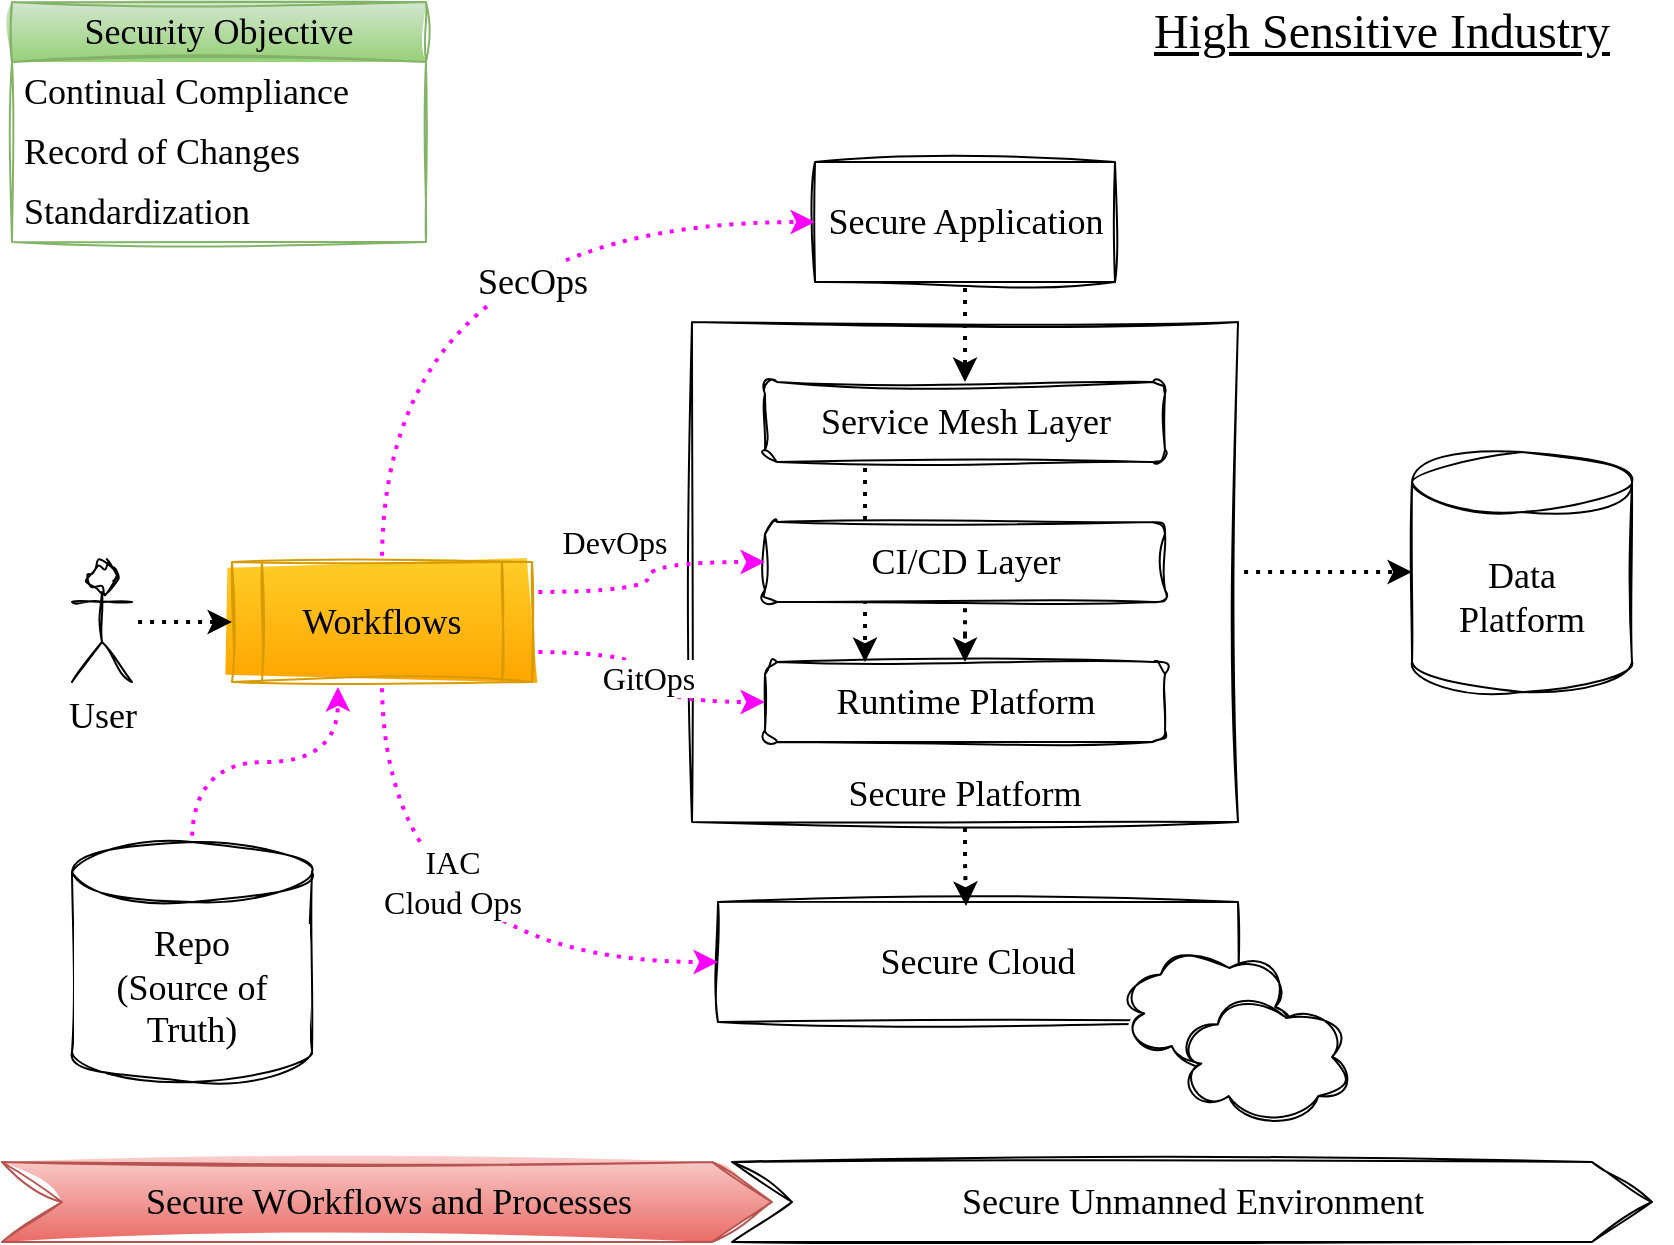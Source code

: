 <mxfile version="24.2.5" type="device" pages="3">
  <diagram name="High Sensitive Industry" id="vWneQUNSdAxKsKVKpqBD">
    <mxGraphModel dx="1420" dy="723" grid="0" gridSize="10" guides="1" tooltips="1" connect="1" arrows="1" fold="1" page="0" pageScale="1" pageWidth="827" pageHeight="1169" math="0" shadow="0">
      <root>
        <mxCell id="0" />
        <mxCell id="1" parent="0" />
        <mxCell id="HqhdT_Ph10t4sF1jdQmb-1" value="Secure Cloud" style="rounded=0;whiteSpace=wrap;html=1;sketch=1;curveFitting=1;jiggle=2;fontFamily=Gloria Hallelujah;fontSource=https%3A%2F%2Ffonts.googleapis.com%2Fcss%3Ffamily%3DGloria%2BHallelujah;fontSize=18;" parent="1" vertex="1">
          <mxGeometry x="283" y="540" width="260" height="60" as="geometry" />
        </mxCell>
        <mxCell id="HqhdT_Ph10t4sF1jdQmb-2" value="Secure Platform" style="rounded=0;whiteSpace=wrap;html=1;sketch=1;curveFitting=1;jiggle=2;fontFamily=Gloria Hallelujah;fontSource=https%3A%2F%2Ffonts.googleapis.com%2Fcss%3Ffamily%3DGloria%2BHallelujah;fontSize=18;verticalAlign=bottom;" parent="1" vertex="1">
          <mxGeometry x="270" y="250" width="273" height="250" as="geometry" />
        </mxCell>
        <mxCell id="HqhdT_Ph10t4sF1jdQmb-9" style="edgeStyle=orthogonalEdgeStyle;rounded=0;orthogonalLoop=1;jettySize=auto;html=1;exitX=0.5;exitY=1;exitDx=0;exitDy=0;fontFamily=Gloria Hallelujah;fontSource=https%3A%2F%2Ffonts.googleapis.com%2Fcss%3Ffamily%3DGloria%2BHallelujah;fontSize=18;fontColor=default;dashed=1;dashPattern=1 2;strokeWidth=2;flowAnimation=1;" parent="1" source="HqhdT_Ph10t4sF1jdQmb-3" target="HqhdT_Ph10t4sF1jdQmb-5" edge="1">
          <mxGeometry relative="1" as="geometry" />
        </mxCell>
        <mxCell id="HqhdT_Ph10t4sF1jdQmb-3" value="Secure Application" style="rounded=0;whiteSpace=wrap;html=1;sketch=1;curveFitting=1;jiggle=2;fontFamily=Gloria Hallelujah;fontSource=https%3A%2F%2Ffonts.googleapis.com%2Fcss%3Ffamily%3DGloria%2BHallelujah;fontSize=18;" parent="1" vertex="1">
          <mxGeometry x="331.5" y="170" width="150" height="60" as="geometry" />
        </mxCell>
        <mxCell id="HqhdT_Ph10t4sF1jdQmb-4" value="Runtime Platform" style="rounded=1;whiteSpace=wrap;html=1;sketch=1;jiggle=2;curveFitting=1;strokeColor=default;align=center;verticalAlign=middle;fontFamily=Gloria Hallelujah;fontSource=https%3A%2F%2Ffonts.googleapis.com%2Fcss%3Ffamily%3DGloria%2BHallelujah;fontSize=18;fontColor=default;fillColor=default;" parent="1" vertex="1">
          <mxGeometry x="306.5" y="420" width="200" height="40" as="geometry" />
        </mxCell>
        <mxCell id="HqhdT_Ph10t4sF1jdQmb-18" style="edgeStyle=orthogonalEdgeStyle;shape=connector;rounded=0;orthogonalLoop=1;jettySize=auto;html=1;exitX=0.25;exitY=1;exitDx=0;exitDy=0;entryX=0.25;entryY=0;entryDx=0;entryDy=0;dashed=1;dashPattern=1 2;strokeColor=default;strokeWidth=2;align=center;verticalAlign=middle;fontFamily=Gloria Hallelujah;fontSource=https%3A%2F%2Ffonts.googleapis.com%2Fcss%3Ffamily%3DGloria%2BHallelujah;fontSize=18;fontColor=default;labelBackgroundColor=default;endArrow=classic;flowAnimation=1;" parent="1" source="HqhdT_Ph10t4sF1jdQmb-5" target="HqhdT_Ph10t4sF1jdQmb-4" edge="1">
          <mxGeometry relative="1" as="geometry" />
        </mxCell>
        <mxCell id="HqhdT_Ph10t4sF1jdQmb-5" value="Service Mesh Layer" style="rounded=1;whiteSpace=wrap;html=1;sketch=1;jiggle=2;curveFitting=1;strokeColor=default;align=center;verticalAlign=middle;fontFamily=Gloria Hallelujah;fontSource=https%3A%2F%2Ffonts.googleapis.com%2Fcss%3Ffamily%3DGloria%2BHallelujah;fontSize=18;fontColor=default;fillColor=default;" parent="1" vertex="1">
          <mxGeometry x="306.5" y="280" width="200" height="40" as="geometry" />
        </mxCell>
        <mxCell id="HqhdT_Ph10t4sF1jdQmb-7" style="edgeStyle=orthogonalEdgeStyle;rounded=0;orthogonalLoop=1;jettySize=auto;html=1;exitX=0.5;exitY=1;exitDx=0;exitDy=0;fontFamily=Gloria Hallelujah;fontSource=https%3A%2F%2Ffonts.googleapis.com%2Fcss%3Ffamily%3DGloria%2BHallelujah;fontSize=18;fontColor=default;curved=1;flowAnimation=1;strokeWidth=2;dashed=1;dashPattern=1 2;" parent="1" source="HqhdT_Ph10t4sF1jdQmb-6" target="HqhdT_Ph10t4sF1jdQmb-4" edge="1">
          <mxGeometry relative="1" as="geometry" />
        </mxCell>
        <mxCell id="HqhdT_Ph10t4sF1jdQmb-6" value="CI/CD Layer" style="rounded=1;whiteSpace=wrap;html=1;sketch=1;jiggle=2;curveFitting=1;strokeColor=default;align=center;verticalAlign=middle;fontFamily=Gloria Hallelujah;fontSource=https%3A%2F%2Ffonts.googleapis.com%2Fcss%3Ffamily%3DGloria%2BHallelujah;fontSize=18;fontColor=default;fillColor=default;" parent="1" vertex="1">
          <mxGeometry x="306.5" y="350" width="200" height="40" as="geometry" />
        </mxCell>
        <mxCell id="HqhdT_Ph10t4sF1jdQmb-10" style="edgeStyle=orthogonalEdgeStyle;shape=connector;rounded=0;orthogonalLoop=1;jettySize=auto;html=1;exitX=0.5;exitY=1;exitDx=0;exitDy=0;entryX=0.477;entryY=0.033;entryDx=0;entryDy=0;entryPerimeter=0;dashed=1;dashPattern=1 2;strokeColor=default;strokeWidth=2;align=center;verticalAlign=middle;fontFamily=Gloria Hallelujah;fontSource=https%3A%2F%2Ffonts.googleapis.com%2Fcss%3Ffamily%3DGloria%2BHallelujah;fontSize=18;fontColor=default;labelBackgroundColor=default;endArrow=classic;flowAnimation=1;" parent="1" source="HqhdT_Ph10t4sF1jdQmb-2" target="HqhdT_Ph10t4sF1jdQmb-1" edge="1">
          <mxGeometry relative="1" as="geometry" />
        </mxCell>
        <mxCell id="HqhdT_Ph10t4sF1jdQmb-11" value="" style="ellipse;shape=cloud;whiteSpace=wrap;html=1;rounded=0;sketch=1;jiggle=2;curveFitting=1;strokeColor=default;align=center;verticalAlign=middle;fontFamily=Gloria Hallelujah;fontSource=https%3A%2F%2Ffonts.googleapis.com%2Fcss%3Ffamily%3DGloria%2BHallelujah;fontSize=18;fontColor=default;labelBackgroundColor=default;fillColor=default;" parent="1" vertex="1">
          <mxGeometry x="481.5" y="560" width="91.5" height="65" as="geometry" />
        </mxCell>
        <mxCell id="HqhdT_Ph10t4sF1jdQmb-12" value="Data&lt;div&gt;Platform&lt;/div&gt;" style="shape=cylinder3;whiteSpace=wrap;html=1;boundedLbl=1;backgroundOutline=1;size=15;rounded=0;sketch=1;jiggle=2;curveFitting=1;strokeColor=default;align=center;verticalAlign=middle;fontFamily=Gloria Hallelujah;fontSource=https%3A%2F%2Ffonts.googleapis.com%2Fcss%3Ffamily%3DGloria%2BHallelujah;fontSize=18;fontColor=default;labelBackgroundColor=default;fillColor=default;" parent="1" vertex="1">
          <mxGeometry x="630" y="315" width="110" height="120" as="geometry" />
        </mxCell>
        <mxCell id="HqhdT_Ph10t4sF1jdQmb-13" style="edgeStyle=orthogonalEdgeStyle;shape=connector;rounded=0;orthogonalLoop=1;jettySize=auto;html=1;entryX=0;entryY=0.5;entryDx=0;entryDy=0;entryPerimeter=0;dashed=1;dashPattern=1 2;strokeColor=default;strokeWidth=2;align=center;verticalAlign=middle;fontFamily=Gloria Hallelujah;fontSource=https%3A%2F%2Ffonts.googleapis.com%2Fcss%3Ffamily%3DGloria%2BHallelujah;fontSize=18;fontColor=default;labelBackgroundColor=default;endArrow=classic;flowAnimation=1;" parent="1" source="HqhdT_Ph10t4sF1jdQmb-2" target="HqhdT_Ph10t4sF1jdQmb-12" edge="1">
          <mxGeometry relative="1" as="geometry" />
        </mxCell>
        <mxCell id="HqhdT_Ph10t4sF1jdQmb-17" style="edgeStyle=orthogonalEdgeStyle;shape=connector;rounded=0;orthogonalLoop=1;jettySize=auto;html=1;entryX=0;entryY=0.5;entryDx=0;entryDy=0;dashed=1;dashPattern=1 2;strokeColor=#FF00FF;strokeWidth=2;align=center;verticalAlign=middle;fontFamily=Gloria Hallelujah;fontSource=https%3A%2F%2Ffonts.googleapis.com%2Fcss%3Ffamily%3DGloria%2BHallelujah;fontSize=18;fontColor=default;labelBackgroundColor=default;endArrow=classic;flowAnimation=1;curved=1;exitX=1;exitY=0.25;exitDx=0;exitDy=0;" parent="1" source="HqhdT_Ph10t4sF1jdQmb-14" target="HqhdT_Ph10t4sF1jdQmb-6" edge="1">
          <mxGeometry relative="1" as="geometry">
            <mxPoint x="200" y="390" as="sourcePoint" />
          </mxGeometry>
        </mxCell>
        <mxCell id="HqhdT_Ph10t4sF1jdQmb-22" value="DevOps" style="edgeLabel;html=1;align=center;verticalAlign=middle;resizable=0;points=[];rounded=0;sketch=1;jiggle=2;curveFitting=1;strokeColor=default;fontFamily=Gloria Hallelujah;fontSource=https%3A%2F%2Ffonts.googleapis.com%2Fcss%3Ffamily%3DGloria%2BHallelujah;fontSize=16;fontColor=default;labelBackgroundColor=default;fillColor=default;" parent="HqhdT_Ph10t4sF1jdQmb-17" vertex="1" connectable="0">
          <mxGeometry x="0.008" y="4" relative="1" as="geometry">
            <mxPoint x="-14" y="-17" as="offset" />
          </mxGeometry>
        </mxCell>
        <mxCell id="HqhdT_Ph10t4sF1jdQmb-20" value="GitOps" style="edgeStyle=orthogonalEdgeStyle;shape=connector;curved=1;rounded=0;orthogonalLoop=1;jettySize=auto;html=1;exitX=1;exitY=0.75;exitDx=0;exitDy=0;entryX=0;entryY=0.5;entryDx=0;entryDy=0;dashed=1;dashPattern=1 2;strokeColor=#FF00FF;strokeWidth=2;align=center;verticalAlign=middle;fontFamily=Gloria Hallelujah;fontSource=https%3A%2F%2Ffonts.googleapis.com%2Fcss%3Ffamily%3DGloria%2BHallelujah;fontSize=16;fontColor=default;labelBackgroundColor=default;endArrow=classic;flowAnimation=1;" parent="1" source="HqhdT_Ph10t4sF1jdQmb-14" target="HqhdT_Ph10t4sF1jdQmb-4" edge="1">
          <mxGeometry relative="1" as="geometry" />
        </mxCell>
        <mxCell id="HqhdT_Ph10t4sF1jdQmb-21" value="IAC&lt;div&gt;Cloud Ops&lt;/div&gt;" style="edgeStyle=orthogonalEdgeStyle;shape=connector;curved=1;rounded=0;orthogonalLoop=1;jettySize=auto;html=1;exitX=0.5;exitY=1;exitDx=0;exitDy=0;entryX=0;entryY=0.5;entryDx=0;entryDy=0;dashed=1;dashPattern=1 2;strokeColor=#FF00FF;strokeWidth=2;align=center;verticalAlign=middle;fontFamily=Gloria Hallelujah;fontSource=https%3A%2F%2Ffonts.googleapis.com%2Fcss%3Ffamily%3DGloria%2BHallelujah;fontSize=16;fontColor=default;labelBackgroundColor=default;endArrow=classic;flowAnimation=1;" parent="1" source="HqhdT_Ph10t4sF1jdQmb-14" target="HqhdT_Ph10t4sF1jdQmb-1" edge="1">
          <mxGeometry x="-0.351" y="35" relative="1" as="geometry">
            <mxPoint as="offset" />
          </mxGeometry>
        </mxCell>
        <mxCell id="HqhdT_Ph10t4sF1jdQmb-23" value="SecOps" style="edgeStyle=orthogonalEdgeStyle;shape=connector;curved=1;rounded=0;orthogonalLoop=1;jettySize=auto;html=1;exitX=0.5;exitY=0;exitDx=0;exitDy=0;entryX=0;entryY=0.5;entryDx=0;entryDy=0;dashed=1;dashPattern=1 2;strokeColor=#FF00FF;strokeWidth=2;align=center;verticalAlign=middle;fontFamily=Gloria Hallelujah;fontSource=https%3A%2F%2Ffonts.googleapis.com%2Fcss%3Ffamily%3DGloria%2BHallelujah;fontSize=18;fontColor=default;labelBackgroundColor=default;endArrow=classic;flowAnimation=1;" parent="1" source="HqhdT_Ph10t4sF1jdQmb-14" target="HqhdT_Ph10t4sF1jdQmb-3" edge="1">
          <mxGeometry x="0.268" y="-30" relative="1" as="geometry">
            <mxPoint as="offset" />
          </mxGeometry>
        </mxCell>
        <mxCell id="HqhdT_Ph10t4sF1jdQmb-14" value="Workflows" style="shape=process;whiteSpace=wrap;html=1;backgroundOutline=1;rounded=0;sketch=1;jiggle=2;curveFitting=1;strokeColor=#d79b00;align=center;verticalAlign=middle;fontFamily=Gloria Hallelujah;fontSource=https%3A%2F%2Ffonts.googleapis.com%2Fcss%3Ffamily%3DGloria%2BHallelujah;fontSize=18;labelBackgroundColor=none;fillColor=#ffcd28;gradientColor=#ffa500;fontColor=#000000;" parent="1" vertex="1">
          <mxGeometry x="40" y="370" width="150" height="60" as="geometry" />
        </mxCell>
        <mxCell id="HqhdT_Ph10t4sF1jdQmb-16" style="edgeStyle=orthogonalEdgeStyle;shape=connector;rounded=0;orthogonalLoop=1;jettySize=auto;html=1;entryX=0;entryY=0.5;entryDx=0;entryDy=0;dashed=1;dashPattern=1 2;strokeColor=default;strokeWidth=2;align=center;verticalAlign=middle;fontFamily=Gloria Hallelujah;fontSource=https%3A%2F%2Ffonts.googleapis.com%2Fcss%3Ffamily%3DGloria%2BHallelujah;fontSize=18;fontColor=default;labelBackgroundColor=default;endArrow=classic;flowAnimation=1;" parent="1" source="HqhdT_Ph10t4sF1jdQmb-15" target="HqhdT_Ph10t4sF1jdQmb-14" edge="1">
          <mxGeometry relative="1" as="geometry" />
        </mxCell>
        <mxCell id="HqhdT_Ph10t4sF1jdQmb-15" value="User" style="shape=umlActor;verticalLabelPosition=bottom;verticalAlign=top;html=1;outlineConnect=0;rounded=0;sketch=1;jiggle=2;curveFitting=1;strokeColor=default;align=center;fontFamily=Gloria Hallelujah;fontSource=https%3A%2F%2Ffonts.googleapis.com%2Fcss%3Ffamily%3DGloria%2BHallelujah;fontSize=18;fontColor=default;labelBackgroundColor=default;fillColor=default;" parent="1" vertex="1">
          <mxGeometry x="-40" y="370" width="30" height="60" as="geometry" />
        </mxCell>
        <mxCell id="HqhdT_Ph10t4sF1jdQmb-26" value="Secure WOrkflows and Processes" style="html=1;shadow=0;dashed=0;align=center;verticalAlign=middle;shape=mxgraph.arrows2.arrow;dy=0;dx=30;notch=30;rounded=0;sketch=1;jiggle=2;curveFitting=1;strokeColor=#b85450;fontFamily=Gloria Hallelujah;fontSource=https%3A%2F%2Ffonts.googleapis.com%2Fcss%3Ffamily%3DGloria%2BHallelujah;fontSize=18;labelBackgroundColor=none;fillColor=#f8cecc;gradientColor=#ea6b66;fontColor=#000000;" parent="1" vertex="1">
          <mxGeometry x="-75" y="670" width="385" height="40" as="geometry" />
        </mxCell>
        <mxCell id="HqhdT_Ph10t4sF1jdQmb-27" value="Secure Unmanned Environment" style="html=1;shadow=0;dashed=0;align=center;verticalAlign=middle;shape=mxgraph.arrows2.arrow;dy=0;dx=30;notch=30;rounded=0;sketch=1;jiggle=2;curveFitting=1;strokeColor=default;fontFamily=Gloria Hallelujah;fontSource=https%3A%2F%2Ffonts.googleapis.com%2Fcss%3Ffamily%3DGloria%2BHallelujah;fontSize=18;fontColor=default;labelBackgroundColor=default;fillColor=default;" parent="1" vertex="1">
          <mxGeometry x="290" y="670" width="460" height="40" as="geometry" />
        </mxCell>
        <mxCell id="HqhdT_Ph10t4sF1jdQmb-28" value="Repo&lt;div&gt;(Source of Truth)&lt;/div&gt;" style="shape=cylinder3;whiteSpace=wrap;html=1;boundedLbl=1;backgroundOutline=1;size=15;rounded=0;sketch=1;jiggle=2;curveFitting=1;strokeColor=default;align=center;verticalAlign=middle;fontFamily=Gloria Hallelujah;fontSource=https%3A%2F%2Ffonts.googleapis.com%2Fcss%3Ffamily%3DGloria%2BHallelujah;fontSize=18;fontColor=default;labelBackgroundColor=default;fillColor=default;" parent="1" vertex="1">
          <mxGeometry x="-40" y="510" width="120" height="120" as="geometry" />
        </mxCell>
        <mxCell id="HqhdT_Ph10t4sF1jdQmb-30" style="edgeStyle=orthogonalEdgeStyle;shape=connector;curved=1;rounded=0;orthogonalLoop=1;jettySize=auto;html=1;exitX=0.5;exitY=0;exitDx=0;exitDy=0;exitPerimeter=0;entryX=0.353;entryY=1.042;entryDx=0;entryDy=0;entryPerimeter=0;dashed=1;dashPattern=1 2;strokeColor=#FF00FF;strokeWidth=2;align=center;verticalAlign=middle;fontFamily=Gloria Hallelujah;fontSource=https%3A%2F%2Ffonts.googleapis.com%2Fcss%3Ffamily%3DGloria%2BHallelujah;fontSize=18;fontColor=default;labelBackgroundColor=default;endArrow=classic;flowAnimation=1;" parent="1" source="HqhdT_Ph10t4sF1jdQmb-28" target="HqhdT_Ph10t4sF1jdQmb-14" edge="1">
          <mxGeometry relative="1" as="geometry" />
        </mxCell>
        <mxCell id="HqhdT_Ph10t4sF1jdQmb-31" value="" style="ellipse;shape=cloud;whiteSpace=wrap;html=1;rounded=0;sketch=1;jiggle=2;curveFitting=1;strokeColor=default;align=center;verticalAlign=middle;fontFamily=Gloria Hallelujah;fontSource=https%3A%2F%2Ffonts.googleapis.com%2Fcss%3Ffamily%3DGloria%2BHallelujah;fontSize=18;fontColor=default;labelBackgroundColor=default;fillColor=default;" parent="1" vertex="1">
          <mxGeometry x="510" y="585" width="91.5" height="65" as="geometry" />
        </mxCell>
        <mxCell id="HqhdT_Ph10t4sF1jdQmb-33" value="Security Objective" style="swimlane;fontStyle=0;childLayout=stackLayout;horizontal=1;startSize=30;horizontalStack=0;resizeParent=1;resizeParentMax=0;resizeLast=0;collapsible=1;marginBottom=0;whiteSpace=wrap;html=1;rounded=0;sketch=1;jiggle=2;curveFitting=1;strokeColor=#82b366;align=center;verticalAlign=middle;fontFamily=Gloria Hallelujah;fontSource=https%3A%2F%2Ffonts.googleapis.com%2Fcss%3Ffamily%3DGloria%2BHallelujah;fontSize=18;labelBackgroundColor=none;fillColor=#d5e8d4;gradientColor=#97d077;fontColor=#000000;" parent="1" vertex="1">
          <mxGeometry x="-70" y="90" width="207" height="120" as="geometry" />
        </mxCell>
        <mxCell id="HqhdT_Ph10t4sF1jdQmb-34" value="Continual Compliance" style="text;strokeColor=none;fillColor=none;align=left;verticalAlign=middle;spacingLeft=4;spacingRight=4;overflow=hidden;points=[[0,0.5],[1,0.5]];portConstraint=eastwest;rotatable=0;whiteSpace=wrap;html=1;fontFamily=Gloria Hallelujah;fontSource=https%3A%2F%2Ffonts.googleapis.com%2Fcss%3Ffamily%3DGloria%2BHallelujah;fontSize=18;fontColor=default;labelBackgroundColor=default;" parent="HqhdT_Ph10t4sF1jdQmb-33" vertex="1">
          <mxGeometry y="30" width="207" height="30" as="geometry" />
        </mxCell>
        <mxCell id="HqhdT_Ph10t4sF1jdQmb-35" value="Record of Changes" style="text;strokeColor=none;fillColor=none;align=left;verticalAlign=middle;spacingLeft=4;spacingRight=4;overflow=hidden;points=[[0,0.5],[1,0.5]];portConstraint=eastwest;rotatable=0;whiteSpace=wrap;html=1;fontFamily=Gloria Hallelujah;fontSource=https%3A%2F%2Ffonts.googleapis.com%2Fcss%3Ffamily%3DGloria%2BHallelujah;fontSize=18;fontColor=default;labelBackgroundColor=default;" parent="HqhdT_Ph10t4sF1jdQmb-33" vertex="1">
          <mxGeometry y="60" width="207" height="30" as="geometry" />
        </mxCell>
        <mxCell id="HqhdT_Ph10t4sF1jdQmb-36" value="Standardization" style="text;strokeColor=none;fillColor=none;align=left;verticalAlign=middle;spacingLeft=4;spacingRight=4;overflow=hidden;points=[[0,0.5],[1,0.5]];portConstraint=eastwest;rotatable=0;whiteSpace=wrap;html=1;fontFamily=Gloria Hallelujah;fontSource=https%3A%2F%2Ffonts.googleapis.com%2Fcss%3Ffamily%3DGloria%2BHallelujah;fontSize=18;fontColor=default;labelBackgroundColor=default;" parent="HqhdT_Ph10t4sF1jdQmb-33" vertex="1">
          <mxGeometry y="90" width="207" height="30" as="geometry" />
        </mxCell>
        <mxCell id="HqhdT_Ph10t4sF1jdQmb-37" value="High Sensitive Industry" style="text;html=1;align=center;verticalAlign=middle;whiteSpace=wrap;rounded=0;fontFamily=Gloria Hallelujah;fontSource=https%3A%2F%2Ffonts.googleapis.com%2Fcss%3Ffamily%3DGloria%2BHallelujah;fontSize=24;fontColor=default;labelBackgroundColor=default;fontStyle=4" parent="1" vertex="1">
          <mxGeometry x="470" y="90" width="290" height="30" as="geometry" />
        </mxCell>
      </root>
    </mxGraphModel>
  </diagram>
  <diagram id="_yZkah5SZ4bjFzvf0gId" name="Medical Industry">
    <mxGraphModel dx="1420" dy="723" grid="0" gridSize="10" guides="1" tooltips="1" connect="1" arrows="1" fold="1" page="0" pageScale="1" pageWidth="827" pageHeight="1169" math="0" shadow="0">
      <root>
        <mxCell id="0" />
        <mxCell id="1" parent="0" />
        <mxCell id="XfBySd7-BcFW3AgYjsJW-1" value="Cloud" style="rounded=0;whiteSpace=wrap;html=1;sketch=1;curveFitting=1;jiggle=2;fontFamily=Gloria Hallelujah;fontSource=https%3A%2F%2Ffonts.googleapis.com%2Fcss%3Ffamily%3DGloria%2BHallelujah;fontSize=18;verticalAlign=bottom;align=left;" parent="1" vertex="1">
          <mxGeometry x="270" y="260" width="430" height="340" as="geometry" />
        </mxCell>
        <mxCell id="XfBySd7-BcFW3AgYjsJW-4" value="External&lt;div&gt;Facing App&lt;/div&gt;" style="rounded=0;whiteSpace=wrap;html=1;sketch=1;curveFitting=1;jiggle=2;fontFamily=Gloria Hallelujah;fontSource=https%3A%2F%2Ffonts.googleapis.com%2Fcss%3Ffamily%3DGloria%2BHallelujah;fontSize=18;" parent="1" vertex="1">
          <mxGeometry x="300" y="300" width="130" height="60" as="geometry" />
        </mxCell>
        <mxCell id="XfBySd7-BcFW3AgYjsJW-11" value="" style="ellipse;shape=cloud;whiteSpace=wrap;html=1;rounded=0;sketch=1;jiggle=2;curveFitting=1;strokeColor=default;align=center;verticalAlign=middle;fontFamily=Gloria Hallelujah;fontSource=https%3A%2F%2Ffonts.googleapis.com%2Fcss%3Ffamily%3DGloria%2BHallelujah;fontSize=18;fontColor=default;labelBackgroundColor=default;fillColor=default;" parent="1" vertex="1">
          <mxGeometry x="640" y="570" width="91.5" height="65" as="geometry" />
        </mxCell>
        <mxCell id="oRj5xpOKNBN3B6bq_G1b-19" value="FIHR" style="edgeStyle=orthogonalEdgeStyle;shape=connector;curved=1;rounded=0;orthogonalLoop=1;jettySize=auto;html=1;exitX=0.5;exitY=0.5;exitDx=0;exitDy=0;exitPerimeter=0;entryX=0;entryY=0.5;entryDx=0;entryDy=0;dashed=1;dashPattern=1 2;strokeColor=default;strokeWidth=2;align=center;verticalAlign=middle;fontFamily=Gloria Hallelujah;fontSource=https%3A%2F%2Ffonts.googleapis.com%2Fcss%3Ffamily%3DGloria%2BHallelujah;fontSize=18;fontColor=default;labelBackgroundColor=default;endArrow=classic;flowAnimation=1;" parent="1" source="XfBySd7-BcFW3AgYjsJW-21" target="XfBySd7-BcFW3AgYjsJW-4" edge="1">
          <mxGeometry relative="1" as="geometry" />
        </mxCell>
        <mxCell id="XfBySd7-BcFW3AgYjsJW-21" value="User" style="shape=umlActor;verticalLabelPosition=bottom;verticalAlign=top;html=1;outlineConnect=0;rounded=0;sketch=1;jiggle=2;curveFitting=1;strokeColor=default;align=center;fontFamily=Gloria Hallelujah;fontSource=https%3A%2F%2Ffonts.googleapis.com%2Fcss%3Ffamily%3DGloria%2BHallelujah;fontSize=18;fontColor=default;labelBackgroundColor=default;fillColor=default;" parent="1" vertex="1">
          <mxGeometry x="50" y="300" width="30" height="60" as="geometry" />
        </mxCell>
        <mxCell id="XfBySd7-BcFW3AgYjsJW-22" value="Sensitive Data Access" style="html=1;shadow=0;dashed=0;align=center;verticalAlign=middle;shape=mxgraph.arrows2.arrow;dy=0;dx=30;notch=30;rounded=0;sketch=1;jiggle=2;curveFitting=1;strokeColor=default;fontFamily=Gloria Hallelujah;fontSource=https%3A%2F%2Ffonts.googleapis.com%2Fcss%3Ffamily%3DGloria%2BHallelujah;fontSize=18;fontColor=default;labelBackgroundColor=default;fillColor=default;" parent="1" vertex="1">
          <mxGeometry x="-75" y="670" width="385" height="40" as="geometry" />
        </mxCell>
        <mxCell id="XfBySd7-BcFW3AgYjsJW-23" value="Compute" style="html=1;shadow=0;dashed=0;align=center;verticalAlign=middle;shape=mxgraph.arrows2.arrow;dy=0;dx=30;notch=30;rounded=0;sketch=1;jiggle=2;curveFitting=1;strokeColor=default;fontFamily=Gloria Hallelujah;fontSource=https%3A%2F%2Ffonts.googleapis.com%2Fcss%3Ffamily%3DGloria%2BHallelujah;fontSize=18;fontColor=default;labelBackgroundColor=default;fillColor=default;" parent="1" vertex="1">
          <mxGeometry x="290" y="670" width="160" height="40" as="geometry" />
        </mxCell>
        <mxCell id="XfBySd7-BcFW3AgYjsJW-26" value="" style="ellipse;shape=cloud;whiteSpace=wrap;html=1;rounded=0;sketch=1;jiggle=2;curveFitting=1;strokeColor=default;align=center;verticalAlign=middle;fontFamily=Gloria Hallelujah;fontSource=https%3A%2F%2Ffonts.googleapis.com%2Fcss%3Ffamily%3DGloria%2BHallelujah;fontSize=18;fontColor=default;labelBackgroundColor=default;fillColor=default;" parent="1" vertex="1">
          <mxGeometry x="668.5" y="595" width="91.5" height="65" as="geometry" />
        </mxCell>
        <mxCell id="XfBySd7-BcFW3AgYjsJW-27" value="Security Objective" style="swimlane;fontStyle=0;childLayout=stackLayout;horizontal=1;startSize=30;horizontalStack=0;resizeParent=1;resizeParentMax=0;resizeLast=0;collapsible=1;marginBottom=0;whiteSpace=wrap;html=1;rounded=0;sketch=1;jiggle=2;curveFitting=1;strokeColor=#82b366;align=center;verticalAlign=middle;fontFamily=Gloria Hallelujah;fontSource=https%3A%2F%2Ffonts.googleapis.com%2Fcss%3Ffamily%3DGloria%2BHallelujah;fontSize=18;labelBackgroundColor=none;fillColor=#d5e8d4;gradientColor=#97d077;fontColor=#000000;" parent="1" vertex="1">
          <mxGeometry x="-70" y="150" width="207" height="120" as="geometry" />
        </mxCell>
        <mxCell id="XfBySd7-BcFW3AgYjsJW-28" value="Data Protection" style="text;strokeColor=none;fillColor=none;align=left;verticalAlign=middle;spacingLeft=4;spacingRight=4;overflow=hidden;points=[[0,0.5],[1,0.5]];portConstraint=eastwest;rotatable=0;whiteSpace=wrap;html=1;fontFamily=Gloria Hallelujah;fontSource=https%3A%2F%2Ffonts.googleapis.com%2Fcss%3Ffamily%3DGloria%2BHallelujah;fontSize=18;fontColor=default;labelBackgroundColor=default;" parent="XfBySd7-BcFW3AgYjsJW-27" vertex="1">
          <mxGeometry y="30" width="207" height="30" as="geometry" />
        </mxCell>
        <mxCell id="XfBySd7-BcFW3AgYjsJW-29" value="Cloud Access Control" style="text;strokeColor=none;fillColor=none;align=left;verticalAlign=middle;spacingLeft=4;spacingRight=4;overflow=hidden;points=[[0,0.5],[1,0.5]];portConstraint=eastwest;rotatable=0;whiteSpace=wrap;html=1;fontFamily=Gloria Hallelujah;fontSource=https%3A%2F%2Ffonts.googleapis.com%2Fcss%3Ffamily%3DGloria%2BHallelujah;fontSize=18;fontColor=default;labelBackgroundColor=default;" parent="XfBySd7-BcFW3AgYjsJW-27" vertex="1">
          <mxGeometry y="60" width="207" height="30" as="geometry" />
        </mxCell>
        <mxCell id="XfBySd7-BcFW3AgYjsJW-30" value="Compliance e.g. HIPAA" style="text;strokeColor=none;fillColor=none;align=left;verticalAlign=middle;spacingLeft=4;spacingRight=4;overflow=hidden;points=[[0,0.5],[1,0.5]];portConstraint=eastwest;rotatable=0;whiteSpace=wrap;html=1;fontFamily=Gloria Hallelujah;fontSource=https%3A%2F%2Ffonts.googleapis.com%2Fcss%3Ffamily%3DGloria%2BHallelujah;fontSize=18;fontColor=default;labelBackgroundColor=default;" parent="XfBySd7-BcFW3AgYjsJW-27" vertex="1">
          <mxGeometry y="90" width="207" height="30" as="geometry" />
        </mxCell>
        <mxCell id="XfBySd7-BcFW3AgYjsJW-31" value="Medical Industry" style="text;html=1;align=center;verticalAlign=middle;whiteSpace=wrap;rounded=0;fontFamily=Gloria Hallelujah;fontSource=https%3A%2F%2Ffonts.googleapis.com%2Fcss%3Ffamily%3DGloria%2BHallelujah;fontSize=24;fontColor=default;labelBackgroundColor=default;fontStyle=4" parent="1" vertex="1">
          <mxGeometry x="470" y="150" width="290" height="30" as="geometry" />
        </mxCell>
        <mxCell id="oRj5xpOKNBN3B6bq_G1b-1" value="Internal App" style="rounded=0;whiteSpace=wrap;html=1;sketch=1;curveFitting=1;jiggle=2;fontFamily=Gloria Hallelujah;fontSource=https%3A%2F%2Ffonts.googleapis.com%2Fcss%3Ffamily%3DGloria%2BHallelujah;fontSize=18;" parent="1" vertex="1">
          <mxGeometry x="300" y="380" width="130" height="60" as="geometry" />
        </mxCell>
        <mxCell id="oRj5xpOKNBN3B6bq_G1b-3" value="Database" style="shape=cylinder3;whiteSpace=wrap;html=1;boundedLbl=1;backgroundOutline=1;size=15;rounded=0;sketch=1;jiggle=2;curveFitting=1;strokeColor=#d79b00;align=center;verticalAlign=middle;fontFamily=Gloria Hallelujah;fontSource=https%3A%2F%2Ffonts.googleapis.com%2Fcss%3Ffamily%3DGloria%2BHallelujah;fontSize=18;labelBackgroundColor=none;fillColor=#ffcd28;gradientColor=#ffa500;fontColor=#000000;" parent="1" vertex="1">
          <mxGeometry x="460" y="450" width="100" height="130" as="geometry" />
        </mxCell>
        <mxCell id="XfBySd7-BcFW3AgYjsJW-12" value="Database" style="shape=cylinder3;whiteSpace=wrap;html=1;boundedLbl=1;backgroundOutline=1;size=15;rounded=0;sketch=1;jiggle=2;curveFitting=1;strokeColor=#d79b00;align=center;verticalAlign=middle;fontFamily=Gloria Hallelujah;fontSource=https%3A%2F%2Ffonts.googleapis.com%2Fcss%3Ffamily%3DGloria%2BHallelujah;fontSize=18;labelBackgroundColor=none;fillColor=#ffcd28;gradientColor=#ffa500;fontColor=#000000;" parent="1" vertex="1">
          <mxGeometry x="460" y="370" width="100" height="90" as="geometry" />
        </mxCell>
        <mxCell id="oRj5xpOKNBN3B6bq_G1b-4" value="Cloud&lt;div&gt;Storage&lt;/div&gt;" style="shape=cylinder3;whiteSpace=wrap;html=1;boundedLbl=1;backgroundOutline=1;size=15;rounded=0;sketch=1;jiggle=2;curveFitting=1;strokeColor=#d79b00;align=center;verticalAlign=middle;fontFamily=Gloria Hallelujah;fontSource=https%3A%2F%2Ffonts.googleapis.com%2Fcss%3Ffamily%3DGloria%2BHallelujah;fontSize=18;labelBackgroundColor=none;fillColor=#ffcd28;gradientColor=#ffa500;fontColor=#000000;" parent="1" vertex="1">
          <mxGeometry x="460" y="290" width="100" height="90" as="geometry" />
        </mxCell>
        <mxCell id="oRj5xpOKNBN3B6bq_G1b-5" value="Sensitive Data" style="html=1;shadow=0;dashed=0;align=center;verticalAlign=middle;shape=mxgraph.arrows2.arrow;dy=0;dx=30;notch=30;rounded=0;sketch=1;jiggle=2;curveFitting=1;strokeColor=#b85450;fontFamily=Gloria Hallelujah;fontSource=https%3A%2F%2Ffonts.googleapis.com%2Fcss%3Ffamily%3DGloria%2BHallelujah;fontSize=18;labelBackgroundColor=none;fillColor=#f8cecc;gradientColor=#ea6b66;fontColor=#000000;" parent="1" vertex="1">
          <mxGeometry x="430" y="670" width="320" height="40" as="geometry" />
        </mxCell>
        <mxCell id="oRj5xpOKNBN3B6bq_G1b-6" value="Database" style="shape=cylinder3;whiteSpace=wrap;html=1;boundedLbl=1;backgroundOutline=1;size=15;rounded=0;sketch=1;jiggle=2;curveFitting=1;strokeColor=#d79b00;align=center;verticalAlign=middle;fontFamily=Gloria Hallelujah;fontSource=https%3A%2F%2Ffonts.googleapis.com%2Fcss%3Ffamily%3DGloria%2BHallelujah;fontSize=18;labelBackgroundColor=none;fillColor=#ffcd28;gradientColor=#ffa500;fontColor=#000000;" parent="1" vertex="1">
          <mxGeometry x="580" y="500" width="100" height="80" as="geometry" />
        </mxCell>
        <mxCell id="oRj5xpOKNBN3B6bq_G1b-7" value="Database" style="shape=cylinder3;whiteSpace=wrap;html=1;boundedLbl=1;backgroundOutline=1;size=15;rounded=0;sketch=1;jiggle=2;curveFitting=1;strokeColor=#d79b00;align=center;verticalAlign=middle;fontFamily=Gloria Hallelujah;fontSource=https%3A%2F%2Ffonts.googleapis.com%2Fcss%3Ffamily%3DGloria%2BHallelujah;fontSize=18;labelBackgroundColor=none;fillColor=#ffcd28;gradientColor=#ffa500;fontColor=#000000;" parent="1" vertex="1">
          <mxGeometry x="580" y="460" width="100" height="60" as="geometry" />
        </mxCell>
        <mxCell id="oRj5xpOKNBN3B6bq_G1b-8" value="Cloud&lt;div&gt;Storage&lt;/div&gt;" style="shape=cylinder3;whiteSpace=wrap;html=1;boundedLbl=1;backgroundOutline=1;size=15;rounded=0;sketch=1;jiggle=2;curveFitting=1;strokeColor=#d79b00;align=center;verticalAlign=middle;fontFamily=Gloria Hallelujah;fontSource=https%3A%2F%2Ffonts.googleapis.com%2Fcss%3Ffamily%3DGloria%2BHallelujah;fontSize=18;labelBackgroundColor=none;fillColor=#ffcd28;gradientColor=#ffa500;fontColor=#000000;" parent="1" vertex="1">
          <mxGeometry x="580" y="390" width="100" height="80" as="geometry" />
        </mxCell>
        <mxCell id="oRj5xpOKNBN3B6bq_G1b-9" value="Cloud&lt;div&gt;Storage&lt;/div&gt;" style="shape=cylinder3;whiteSpace=wrap;html=1;boundedLbl=1;backgroundOutline=1;size=15;rounded=0;sketch=1;jiggle=2;curveFitting=1;strokeColor=#d79b00;align=center;verticalAlign=middle;fontFamily=Gloria Hallelujah;fontSource=https%3A%2F%2Ffonts.googleapis.com%2Fcss%3Ffamily%3DGloria%2BHallelujah;fontSize=18;labelBackgroundColor=none;fillColor=#ffcd28;gradientColor=#ffa500;fontColor=#000000;" parent="1" vertex="1">
          <mxGeometry x="580" y="290" width="100" height="110" as="geometry" />
        </mxCell>
        <mxCell id="oRj5xpOKNBN3B6bq_G1b-15" value="VPN" style="edgeStyle=orthogonalEdgeStyle;shape=connector;curved=1;rounded=0;orthogonalLoop=1;jettySize=auto;html=1;entryX=0;entryY=0.5;entryDx=0;entryDy=0;dashed=1;dashPattern=1 2;strokeColor=default;strokeWidth=2;align=center;verticalAlign=middle;fontFamily=Gloria Hallelujah;fontSource=https%3A%2F%2Ffonts.googleapis.com%2Fcss%3Ffamily%3DGloria%2BHallelujah;fontSize=18;fontColor=default;labelBackgroundColor=default;endArrow=classic;flowAnimation=1;" parent="1" source="oRj5xpOKNBN3B6bq_G1b-10" target="oRj5xpOKNBN3B6bq_G1b-1" edge="1">
          <mxGeometry relative="1" as="geometry" />
        </mxCell>
        <mxCell id="oRj5xpOKNBN3B6bq_G1b-10" value="Edge (Clinic)" style="rounded=0;whiteSpace=wrap;html=1;sketch=1;curveFitting=1;jiggle=2;fontFamily=Gloria Hallelujah;fontSource=https%3A%2F%2Ffonts.googleapis.com%2Fcss%3Ffamily%3DGloria%2BHallelujah;fontSize=18;verticalAlign=bottom;align=left;" parent="1" vertex="1">
          <mxGeometry x="10" y="420" width="110" height="92.5" as="geometry" />
        </mxCell>
        <mxCell id="oRj5xpOKNBN3B6bq_G1b-14" value="Direct&lt;div&gt;Connection&lt;/div&gt;" style="edgeStyle=orthogonalEdgeStyle;shape=connector;curved=1;rounded=0;orthogonalLoop=1;jettySize=auto;html=1;entryX=-0.005;entryY=0.829;entryDx=0;entryDy=0;dashed=1;dashPattern=1 2;strokeColor=default;strokeWidth=2;align=center;verticalAlign=middle;fontFamily=Gloria Hallelujah;fontSource=https%3A%2F%2Ffonts.googleapis.com%2Fcss%3Ffamily%3DGloria%2BHallelujah;fontSize=18;fontColor=default;labelBackgroundColor=default;endArrow=classic;flowAnimation=1;entryPerimeter=0;" parent="1" source="oRj5xpOKNBN3B6bq_G1b-11" target="XfBySd7-BcFW3AgYjsJW-1" edge="1">
          <mxGeometry relative="1" as="geometry" />
        </mxCell>
        <mxCell id="oRj5xpOKNBN3B6bq_G1b-11" value="Datacenter" style="rounded=0;whiteSpace=wrap;html=1;sketch=1;curveFitting=1;jiggle=2;fontFamily=Gloria Hallelujah;fontSource=https%3A%2F%2Ffonts.googleapis.com%2Fcss%3Ffamily%3DGloria%2BHallelujah;fontSize=18;verticalAlign=bottom;align=left;" parent="1" vertex="1">
          <mxGeometry x="-70" y="542.5" width="190" height="92.5" as="geometry" />
        </mxCell>
        <mxCell id="oRj5xpOKNBN3B6bq_G1b-16" value="Internal System" style="rounded=0;whiteSpace=wrap;html=1;sketch=1;curveFitting=1;jiggle=2;fontFamily=Gloria Hallelujah;fontSource=https%3A%2F%2Ffonts.googleapis.com%2Fcss%3Ffamily%3DGloria%2BHallelujah;fontSize=18;" parent="1" vertex="1">
          <mxGeometry x="16.5" y="550" width="97" height="50" as="geometry" />
        </mxCell>
        <mxCell id="oRj5xpOKNBN3B6bq_G1b-17" value="DB" style="shape=cylinder3;whiteSpace=wrap;html=1;boundedLbl=1;backgroundOutline=1;size=15;rounded=0;sketch=1;jiggle=2;curveFitting=1;strokeColor=#d79b00;align=center;verticalAlign=middle;fontFamily=Gloria Hallelujah;fontSource=https%3A%2F%2Ffonts.googleapis.com%2Fcss%3Ffamily%3DGloria%2BHallelujah;fontSize=18;labelBackgroundColor=none;fillColor=#ffcd28;gradientColor=#ffa500;fontColor=#000000;" parent="1" vertex="1">
          <mxGeometry x="-60" y="550" width="60" height="50" as="geometry" />
        </mxCell>
        <mxCell id="oRj5xpOKNBN3B6bq_G1b-18" value="Client" style="rounded=0;whiteSpace=wrap;html=1;sketch=1;curveFitting=1;jiggle=2;fontFamily=Gloria Hallelujah;fontSource=https%3A%2F%2Ffonts.googleapis.com%2Fcss%3Ffamily%3DGloria%2BHallelujah;fontSize=18;" parent="1" vertex="1">
          <mxGeometry x="30" y="440" width="70" height="30" as="geometry" />
        </mxCell>
        <mxCell id="p7MEszIUftJJ5f2-q9fo-1" value="3rd Party&lt;div&gt;Data Exchange&lt;/div&gt;" style="shape=process;whiteSpace=wrap;html=1;backgroundOutline=1;rounded=0;sketch=1;jiggle=2;curveFitting=1;strokeColor=default;align=center;verticalAlign=middle;fontFamily=Gloria Hallelujah;fontSource=https%3A%2F%2Ffonts.googleapis.com%2Fcss%3Ffamily%3DGloria%2BHallelujah;fontSize=18;fontColor=default;labelBackgroundColor=default;fillColor=default;" parent="1" vertex="1">
          <mxGeometry x="275" y="160" width="175" height="60" as="geometry" />
        </mxCell>
        <mxCell id="p7MEszIUftJJ5f2-q9fo-2" value="" style="html=1;shadow=0;dashed=0;align=center;verticalAlign=middle;shape=mxgraph.arrows2.twoWayArrow;dy=0.72;dx=25.5;rounded=0;sketch=1;jiggle=2;curveFitting=1;strokeColor=default;fontFamily=Gloria Hallelujah;fontSource=https%3A%2F%2Ffonts.googleapis.com%2Fcss%3Ffamily%3DGloria%2BHallelujah;fontSize=18;fontColor=default;labelBackgroundColor=default;fillColor=default;rotation=90;" parent="1" vertex="1">
          <mxGeometry x="318.75" y="236.25" width="87.5" height="33.75" as="geometry" />
        </mxCell>
      </root>
    </mxGraphModel>
  </diagram>
  <diagram id="VuCBWHt602TzBZ4ALaPB" name="Manufacturing Industry">
    <mxGraphModel dx="1464" dy="755" grid="0" gridSize="10" guides="1" tooltips="1" connect="1" arrows="1" fold="1" page="0" pageScale="1" pageWidth="827" pageHeight="1169" math="0" shadow="0">
      <root>
        <mxCell id="0" />
        <mxCell id="1" parent="0" />
        <mxCell id="G97--VLMfOrnFeMvxRDv-1" value="Cloud" style="rounded=0;whiteSpace=wrap;html=1;sketch=1;curveFitting=1;jiggle=2;fontFamily=Gloria Hallelujah;fontSource=https%3A%2F%2Ffonts.googleapis.com%2Fcss%3Ffamily%3DGloria%2BHallelujah;fontSize=18;verticalAlign=bottom;align=left;" parent="1" vertex="1">
          <mxGeometry x="270" y="260" width="480" height="460" as="geometry" />
        </mxCell>
        <mxCell id="G97--VLMfOrnFeMvxRDv-34" value="CRM&lt;div&gt;ERP&lt;/div&gt;" style="rounded=0;whiteSpace=wrap;html=1;sketch=1;jiggle=2;curveFitting=1;strokeColor=default;align=right;verticalAlign=bottom;fontFamily=Gloria Hallelujah;fontSource=https%3A%2F%2Ffonts.googleapis.com%2Fcss%3Ffamily%3DGloria%2BHallelujah;fontSize=18;fontColor=default;labelBackgroundColor=default;fillColor=default;" parent="1" vertex="1">
          <mxGeometry x="286.25" y="420" width="193.75" height="270" as="geometry" />
        </mxCell>
        <mxCell id="G97--VLMfOrnFeMvxRDv-32" value="DMZ" style="rounded=0;whiteSpace=wrap;html=1;sketch=1;jiggle=2;curveFitting=1;strokeColor=default;align=right;verticalAlign=bottom;fontFamily=Gloria Hallelujah;fontSource=https%3A%2F%2Ffonts.googleapis.com%2Fcss%3Ffamily%3DGloria%2BHallelujah;fontSize=18;fontColor=default;labelBackgroundColor=default;fillColor=default;" parent="1" vertex="1">
          <mxGeometry x="286.25" y="280" width="313.75" height="120" as="geometry" />
        </mxCell>
        <mxCell id="G97--VLMfOrnFeMvxRDv-3" value="" style="ellipse;shape=cloud;whiteSpace=wrap;html=1;rounded=0;sketch=1;jiggle=2;curveFitting=1;strokeColor=default;align=center;verticalAlign=middle;fontFamily=Gloria Hallelujah;fontSource=https%3A%2F%2Ffonts.googleapis.com%2Fcss%3Ffamily%3DGloria%2BHallelujah;fontSize=18;fontColor=default;labelBackgroundColor=default;fillColor=default;" parent="1" vertex="1">
          <mxGeometry x="690" y="650" width="91.5" height="65" as="geometry" />
        </mxCell>
        <mxCell id="G97--VLMfOrnFeMvxRDv-5" value="User" style="shape=umlActor;verticalLabelPosition=bottom;verticalAlign=top;html=1;outlineConnect=0;rounded=0;sketch=1;jiggle=2;curveFitting=1;strokeColor=default;align=center;fontFamily=Gloria Hallelujah;fontSource=https%3A%2F%2Ffonts.googleapis.com%2Fcss%3Ffamily%3DGloria%2BHallelujah;fontSize=18;fontColor=default;labelBackgroundColor=default;fillColor=default;" parent="1" vertex="1">
          <mxGeometry x="50" y="300" width="30" height="60" as="geometry" />
        </mxCell>
        <mxCell id="G97--VLMfOrnFeMvxRDv-6" value="Non-Cloud Environment" style="html=1;shadow=0;dashed=0;align=center;verticalAlign=middle;shape=mxgraph.arrows2.arrow;dy=0;dx=30;notch=30;rounded=0;sketch=1;jiggle=2;curveFitting=1;strokeColor=default;fontFamily=Gloria Hallelujah;fontSource=https%3A%2F%2Ffonts.googleapis.com%2Fcss%3Ffamily%3DGloria%2BHallelujah;fontSize=18;fontColor=default;labelBackgroundColor=default;fillColor=default;" parent="1" vertex="1">
          <mxGeometry x="-75" y="750" width="385" height="40" as="geometry" />
        </mxCell>
        <mxCell id="G97--VLMfOrnFeMvxRDv-7" value="Business as Usual" style="html=1;shadow=0;dashed=0;align=center;verticalAlign=middle;shape=mxgraph.arrows2.arrow;dy=0;dx=30;notch=30;rounded=0;sketch=1;jiggle=2;curveFitting=1;strokeColor=#b85450;fontFamily=Gloria Hallelujah;fontSource=https%3A%2F%2Ffonts.googleapis.com%2Fcss%3Ffamily%3DGloria%2BHallelujah;fontSize=18;labelBackgroundColor=none;fillColor=#f8cecc;gradientColor=#ea6b66;fontColor=#000000;" parent="1" vertex="1">
          <mxGeometry x="290" y="750" width="240" height="40" as="geometry" />
        </mxCell>
        <mxCell id="G97--VLMfOrnFeMvxRDv-8" value="" style="ellipse;shape=cloud;whiteSpace=wrap;html=1;rounded=0;sketch=1;jiggle=2;curveFitting=1;strokeColor=default;align=center;verticalAlign=middle;fontFamily=Gloria Hallelujah;fontSource=https%3A%2F%2Ffonts.googleapis.com%2Fcss%3Ffamily%3DGloria%2BHallelujah;fontSize=18;fontColor=default;labelBackgroundColor=default;fillColor=default;" parent="1" vertex="1">
          <mxGeometry x="718.5" y="675" width="91.5" height="65" as="geometry" />
        </mxCell>
        <mxCell id="G97--VLMfOrnFeMvxRDv-9" value="Security Objective" style="swimlane;fontStyle=0;childLayout=stackLayout;horizontal=1;startSize=30;horizontalStack=0;resizeParent=1;resizeParentMax=0;resizeLast=0;collapsible=1;marginBottom=0;whiteSpace=wrap;html=1;rounded=0;sketch=1;jiggle=2;curveFitting=1;strokeColor=#82b366;align=center;verticalAlign=middle;fontFamily=Gloria Hallelujah;fontSource=https%3A%2F%2Ffonts.googleapis.com%2Fcss%3Ffamily%3DGloria%2BHallelujah;fontSize=18;labelBackgroundColor=none;fillColor=#d5e8d4;gradientColor=#97d077;fontColor=#000000;" parent="1" vertex="1">
          <mxGeometry x="-70" y="150" width="207" height="120" as="geometry" />
        </mxCell>
        <mxCell id="G97--VLMfOrnFeMvxRDv-10" value="Prevention First" style="text;strokeColor=none;fillColor=none;align=left;verticalAlign=middle;spacingLeft=4;spacingRight=4;overflow=hidden;points=[[0,0.5],[1,0.5]];portConstraint=eastwest;rotatable=0;whiteSpace=wrap;html=1;fontFamily=Gloria Hallelujah;fontSource=https%3A%2F%2Ffonts.googleapis.com%2Fcss%3Ffamily%3DGloria%2BHallelujah;fontSize=18;fontColor=default;labelBackgroundColor=default;" parent="G97--VLMfOrnFeMvxRDv-9" vertex="1">
          <mxGeometry y="30" width="207" height="30" as="geometry" />
        </mxCell>
        <mxCell id="G97--VLMfOrnFeMvxRDv-11" value="Cloud Threat Hunt" style="text;strokeColor=none;fillColor=none;align=left;verticalAlign=middle;spacingLeft=4;spacingRight=4;overflow=hidden;points=[[0,0.5],[1,0.5]];portConstraint=eastwest;rotatable=0;whiteSpace=wrap;html=1;fontFamily=Gloria Hallelujah;fontSource=https%3A%2F%2Ffonts.googleapis.com%2Fcss%3Ffamily%3DGloria%2BHallelujah;fontSize=18;fontColor=default;labelBackgroundColor=default;" parent="G97--VLMfOrnFeMvxRDv-9" vertex="1">
          <mxGeometry y="60" width="207" height="30" as="geometry" />
        </mxCell>
        <mxCell id="G97--VLMfOrnFeMvxRDv-12" value="Security Automation" style="text;strokeColor=none;fillColor=none;align=left;verticalAlign=middle;spacingLeft=4;spacingRight=4;overflow=hidden;points=[[0,0.5],[1,0.5]];portConstraint=eastwest;rotatable=0;whiteSpace=wrap;html=1;fontFamily=Gloria Hallelujah;fontSource=https%3A%2F%2Ffonts.googleapis.com%2Fcss%3Ffamily%3DGloria%2BHallelujah;fontSize=18;fontColor=default;labelBackgroundColor=default;" parent="G97--VLMfOrnFeMvxRDv-9" vertex="1">
          <mxGeometry y="90" width="207" height="30" as="geometry" />
        </mxCell>
        <mxCell id="G97--VLMfOrnFeMvxRDv-13" value="Manufacturing" style="text;html=1;align=center;verticalAlign=middle;whiteSpace=wrap;rounded=0;fontFamily=Gloria Hallelujah;fontSource=https%3A%2F%2Ffonts.googleapis.com%2Fcss%3Ffamily%3DGloria%2BHallelujah;fontSize=24;fontColor=default;labelBackgroundColor=default;fontStyle=4" parent="1" vertex="1">
          <mxGeometry x="470" y="150" width="290" height="30" as="geometry" />
        </mxCell>
        <mxCell id="G97--VLMfOrnFeMvxRDv-14" value="Internal App" style="rounded=0;whiteSpace=wrap;html=1;sketch=1;curveFitting=1;jiggle=2;fontFamily=Gloria Hallelujah;fontSource=https%3A%2F%2Ffonts.googleapis.com%2Fcss%3Ffamily%3DGloria%2BHallelujah;fontSize=18;fillColor=#ffcd28;gradientColor=#ffa500;strokeColor=#d79b00;fontColor=#000000;" parent="1" vertex="1">
          <mxGeometry x="300" y="440" width="130" height="60" as="geometry" />
        </mxCell>
        <mxCell id="G97--VLMfOrnFeMvxRDv-16" value="Database" style="shape=cylinder3;whiteSpace=wrap;html=1;boundedLbl=1;backgroundOutline=1;size=15;rounded=0;sketch=1;jiggle=2;curveFitting=1;strokeColor=default;align=center;verticalAlign=middle;fontFamily=Gloria Hallelujah;fontSource=https%3A%2F%2Ffonts.googleapis.com%2Fcss%3Ffamily%3DGloria%2BHallelujah;fontSize=18;fontColor=default;labelBackgroundColor=default;fillColor=default;" parent="1" vertex="1">
          <mxGeometry x="315" y="590" width="100" height="90" as="geometry" />
        </mxCell>
        <mxCell id="G97--VLMfOrnFeMvxRDv-17" value="Cloud&lt;div&gt;Storage&lt;/div&gt;" style="shape=cylinder3;whiteSpace=wrap;html=1;boundedLbl=1;backgroundOutline=1;size=15;rounded=0;sketch=1;jiggle=2;curveFitting=1;strokeColor=default;align=center;verticalAlign=middle;fontFamily=Gloria Hallelujah;fontSource=https%3A%2F%2Ffonts.googleapis.com%2Fcss%3Ffamily%3DGloria%2BHallelujah;fontSize=18;fontColor=default;labelBackgroundColor=default;fillColor=default;" parent="1" vertex="1">
          <mxGeometry x="315" y="510" width="100" height="90" as="geometry" />
        </mxCell>
        <mxCell id="G97--VLMfOrnFeMvxRDv-18" value="Innovation" style="html=1;shadow=0;dashed=0;align=center;verticalAlign=middle;shape=mxgraph.arrows2.arrow;dy=0;dx=30;notch=30;rounded=0;sketch=1;jiggle=2;curveFitting=1;strokeColor=#b85450;fontFamily=Gloria Hallelujah;fontSource=https%3A%2F%2Ffonts.googleapis.com%2Fcss%3Ffamily%3DGloria%2BHallelujah;fontSize=18;labelBackgroundColor=none;fillColor=#f8cecc;gradientColor=#ea6b66;fontColor=#000000;" parent="1" vertex="1">
          <mxGeometry x="510" y="750" width="240" height="40" as="geometry" />
        </mxCell>
        <mxCell id="G97--VLMfOrnFeMvxRDv-22" value="Cloud&lt;div&gt;Storage&lt;/div&gt;" style="shape=cylinder3;whiteSpace=wrap;html=1;boundedLbl=1;backgroundOutline=1;size=15;rounded=0;sketch=1;jiggle=2;curveFitting=1;strokeColor=default;align=center;verticalAlign=middle;fontFamily=Gloria Hallelujah;fontSource=https%3A%2F%2Ffonts.googleapis.com%2Fcss%3Ffamily%3DGloria%2BHallelujah;fontSize=18;fontColor=default;labelBackgroundColor=default;fillColor=default;" parent="1" vertex="1">
          <mxGeometry x="480" y="285" width="100" height="90" as="geometry" />
        </mxCell>
        <mxCell id="G97--VLMfOrnFeMvxRDv-23" value="VPN" style="edgeStyle=orthogonalEdgeStyle;shape=connector;curved=1;rounded=0;orthogonalLoop=1;jettySize=auto;html=1;entryX=0;entryY=0.5;entryDx=0;entryDy=0;dashed=1;dashPattern=1 2;strokeColor=default;strokeWidth=2;align=center;verticalAlign=middle;fontFamily=Gloria Hallelujah;fontSource=https%3A%2F%2Ffonts.googleapis.com%2Fcss%3Ffamily%3DGloria%2BHallelujah;fontSize=18;fontColor=default;labelBackgroundColor=default;endArrow=classic;flowAnimation=1;" parent="1" source="G97--VLMfOrnFeMvxRDv-24" target="G97--VLMfOrnFeMvxRDv-14" edge="1">
          <mxGeometry relative="1" as="geometry" />
        </mxCell>
        <mxCell id="G97--VLMfOrnFeMvxRDv-24" value="Edge&lt;div&gt;&lt;span style=&quot;background-color: initial;&quot;&gt;(Factory&amp;nbsp;&lt;/span&gt;&lt;span style=&quot;background-color: initial;&quot;&gt;Lines)&lt;/span&gt;&lt;/div&gt;" style="rounded=0;whiteSpace=wrap;html=1;sketch=1;curveFitting=1;jiggle=2;fontFamily=Gloria Hallelujah;fontSource=https%3A%2F%2Ffonts.googleapis.com%2Fcss%3Ffamily%3DGloria%2BHallelujah;fontSize=18;verticalAlign=bottom;align=left;" parent="1" vertex="1">
          <mxGeometry x="-20" y="420" width="140" height="100" as="geometry" />
        </mxCell>
        <mxCell id="G97--VLMfOrnFeMvxRDv-25" value="Direct&lt;div&gt;Connection&lt;/div&gt;" style="edgeStyle=orthogonalEdgeStyle;shape=connector;curved=1;rounded=0;orthogonalLoop=1;jettySize=auto;html=1;entryX=-0.005;entryY=0.829;entryDx=0;entryDy=0;dashed=1;dashPattern=1 2;strokeColor=default;strokeWidth=2;align=center;verticalAlign=middle;fontFamily=Gloria Hallelujah;fontSource=https%3A%2F%2Ffonts.googleapis.com%2Fcss%3Ffamily%3DGloria%2BHallelujah;fontSize=18;fontColor=default;labelBackgroundColor=default;endArrow=classic;flowAnimation=1;entryPerimeter=0;" parent="1" source="G97--VLMfOrnFeMvxRDv-26" target="G97--VLMfOrnFeMvxRDv-1" edge="1">
          <mxGeometry relative="1" as="geometry" />
        </mxCell>
        <mxCell id="G97--VLMfOrnFeMvxRDv-26" value="Datacenter" style="rounded=0;whiteSpace=wrap;html=1;sketch=1;curveFitting=1;jiggle=2;fontFamily=Gloria Hallelujah;fontSource=https%3A%2F%2Ffonts.googleapis.com%2Fcss%3Ffamily%3DGloria%2BHallelujah;fontSize=18;verticalAlign=bottom;align=left;" parent="1" vertex="1">
          <mxGeometry x="-70" y="620" width="190" height="92.5" as="geometry" />
        </mxCell>
        <mxCell id="G97--VLMfOrnFeMvxRDv-27" value="Internal System" style="rounded=0;whiteSpace=wrap;html=1;sketch=1;curveFitting=1;jiggle=2;fontFamily=Gloria Hallelujah;fontSource=https%3A%2F%2Ffonts.googleapis.com%2Fcss%3Ffamily%3DGloria%2BHallelujah;fontSize=18;fillColor=#ffcd28;gradientColor=#ffa500;strokeColor=#d79b00;fontColor=#000000;labelBackgroundColor=none;" parent="1" vertex="1">
          <mxGeometry x="16.5" y="627.5" width="97" height="50" as="geometry" />
        </mxCell>
        <mxCell id="G97--VLMfOrnFeMvxRDv-28" value="DB" style="shape=cylinder3;whiteSpace=wrap;html=1;boundedLbl=1;backgroundOutline=1;size=15;rounded=0;sketch=1;jiggle=2;curveFitting=1;strokeColor=default;align=center;verticalAlign=middle;fontFamily=Gloria Hallelujah;fontSource=https%3A%2F%2Ffonts.googleapis.com%2Fcss%3Ffamily%3DGloria%2BHallelujah;fontSize=18;fontColor=default;labelBackgroundColor=default;fillColor=default;" parent="1" vertex="1">
          <mxGeometry x="-60" y="627.5" width="60" height="50" as="geometry" />
        </mxCell>
        <mxCell id="G97--VLMfOrnFeMvxRDv-29" value="System" style="rounded=0;whiteSpace=wrap;html=1;sketch=1;curveFitting=1;jiggle=2;fontFamily=Gloria Hallelujah;fontSource=https%3A%2F%2Ffonts.googleapis.com%2Fcss%3Ffamily%3DGloria%2BHallelujah;fontSize=18;fillColor=#ffcd28;gradientColor=#ffa500;strokeColor=#d79b00;fontColor=#000000;labelBackgroundColor=none;" parent="1" vertex="1">
          <mxGeometry x="30" y="440" width="70" height="30" as="geometry" />
        </mxCell>
        <mxCell id="G97--VLMfOrnFeMvxRDv-30" value="3rd Party&lt;div&gt;Supplier, Vendor&lt;/div&gt;" style="shape=process;whiteSpace=wrap;html=1;backgroundOutline=1;rounded=0;sketch=1;jiggle=2;curveFitting=1;strokeColor=default;align=center;verticalAlign=middle;fontFamily=Gloria Hallelujah;fontSource=https%3A%2F%2Ffonts.googleapis.com%2Fcss%3Ffamily%3DGloria%2BHallelujah;fontSize=18;fontColor=default;labelBackgroundColor=default;fillColor=default;" parent="1" vertex="1">
          <mxGeometry x="275" y="160" width="175" height="60" as="geometry" />
        </mxCell>
        <mxCell id="G97--VLMfOrnFeMvxRDv-31" value="" style="html=1;shadow=0;dashed=0;align=center;verticalAlign=middle;shape=mxgraph.arrows2.twoWayArrow;dy=0.72;dx=25.5;rounded=0;sketch=1;jiggle=2;curveFitting=1;strokeColor=default;fontFamily=Gloria Hallelujah;fontSource=https%3A%2F%2Ffonts.googleapis.com%2Fcss%3Ffamily%3DGloria%2BHallelujah;fontSize=18;fontColor=default;labelBackgroundColor=default;fillColor=default;rotation=90;" parent="1" vertex="1">
          <mxGeometry x="318.75" y="236.25" width="87.5" height="33.75" as="geometry" />
        </mxCell>
        <mxCell id="G97--VLMfOrnFeMvxRDv-33" style="edgeStyle=orthogonalEdgeStyle;shape=connector;curved=1;rounded=0;orthogonalLoop=1;jettySize=auto;html=1;exitX=1;exitY=0.5;exitDx=0;exitDy=0;dashed=1;dashPattern=1 2;strokeColor=default;strokeWidth=2;align=center;verticalAlign=middle;fontFamily=Gloria Hallelujah;fontSource=https%3A%2F%2Ffonts.googleapis.com%2Fcss%3Ffamily%3DGloria%2BHallelujah;fontSize=18;fontColor=default;labelBackgroundColor=default;endArrow=classic;flowAnimation=1;" parent="1" source="G97--VLMfOrnFeMvxRDv-2" target="G97--VLMfOrnFeMvxRDv-22" edge="1">
          <mxGeometry relative="1" as="geometry" />
        </mxCell>
        <mxCell id="G97--VLMfOrnFeMvxRDv-2" value="External&lt;div&gt;Facing App&lt;/div&gt;" style="rounded=0;whiteSpace=wrap;html=1;sketch=1;curveFitting=1;jiggle=2;fontFamily=Gloria Hallelujah;fontSource=https%3A%2F%2Ffonts.googleapis.com%2Fcss%3Ffamily%3DGloria%2BHallelujah;fontSize=18;fillColor=#ffcd28;gradientColor=#ffa500;strokeColor=#d79b00;fontColor=#000000;" parent="1" vertex="1">
          <mxGeometry x="300" y="300" width="130" height="60" as="geometry" />
        </mxCell>
        <mxCell id="G97--VLMfOrnFeMvxRDv-4" value="Internet" style="edgeStyle=orthogonalEdgeStyle;shape=connector;curved=1;rounded=0;orthogonalLoop=1;jettySize=auto;html=1;exitX=0.5;exitY=0.5;exitDx=0;exitDy=0;exitPerimeter=0;entryX=0;entryY=0.5;entryDx=0;entryDy=0;dashed=1;dashPattern=1 2;strokeColor=default;strokeWidth=2;align=center;verticalAlign=middle;fontFamily=Gloria Hallelujah;fontSource=https%3A%2F%2Ffonts.googleapis.com%2Fcss%3Ffamily%3DGloria%2BHallelujah;fontSize=18;fontColor=default;labelBackgroundColor=default;endArrow=classic;flowAnimation=1;" parent="1" source="G97--VLMfOrnFeMvxRDv-5" target="G97--VLMfOrnFeMvxRDv-2" edge="1">
          <mxGeometry relative="1" as="geometry" />
        </mxCell>
        <mxCell id="G97--VLMfOrnFeMvxRDv-35" value="Sandbox" style="rounded=0;whiteSpace=wrap;html=1;sketch=1;jiggle=2;curveFitting=1;strokeColor=default;align=right;verticalAlign=bottom;fontFamily=Gloria Hallelujah;fontSource=https%3A%2F%2Ffonts.googleapis.com%2Fcss%3Ffamily%3DGloria%2BHallelujah;fontSize=18;fontColor=default;labelBackgroundColor=default;fillColor=default;" parent="1" vertex="1">
          <mxGeometry x="496.25" y="420" width="243.75" height="230" as="geometry" />
        </mxCell>
        <mxCell id="G97--VLMfOrnFeMvxRDv-19" value="Database" style="shape=cylinder3;whiteSpace=wrap;html=1;boundedLbl=1;backgroundOutline=1;size=15;rounded=0;sketch=1;jiggle=2;curveFitting=1;strokeColor=default;align=center;verticalAlign=middle;fontFamily=Gloria Hallelujah;fontSource=https%3A%2F%2Ffonts.googleapis.com%2Fcss%3Ffamily%3DGloria%2BHallelujah;fontSize=18;fontColor=default;labelBackgroundColor=default;fillColor=default;" parent="1" vertex="1">
          <mxGeometry x="520" y="547.5" width="100" height="80" as="geometry" />
        </mxCell>
        <mxCell id="G97--VLMfOrnFeMvxRDv-20" value="Database" style="shape=cylinder3;whiteSpace=wrap;html=1;boundedLbl=1;backgroundOutline=1;size=15;rounded=0;sketch=1;jiggle=2;curveFitting=1;strokeColor=default;align=center;verticalAlign=middle;fontFamily=Gloria Hallelujah;fontSource=https%3A%2F%2Ffonts.googleapis.com%2Fcss%3Ffamily%3DGloria%2BHallelujah;fontSize=18;fontColor=default;labelBackgroundColor=default;fillColor=default;" parent="1" vertex="1">
          <mxGeometry x="520" y="507.5" width="100" height="60" as="geometry" />
        </mxCell>
        <mxCell id="G97--VLMfOrnFeMvxRDv-21" value="Cloud&lt;div&gt;Storage&lt;/div&gt;" style="shape=cylinder3;whiteSpace=wrap;html=1;boundedLbl=1;backgroundOutline=1;size=15;rounded=0;sketch=1;jiggle=2;curveFitting=1;strokeColor=default;align=center;verticalAlign=middle;fontFamily=Gloria Hallelujah;fontSource=https%3A%2F%2Ffonts.googleapis.com%2Fcss%3Ffamily%3DGloria%2BHallelujah;fontSize=18;fontColor=default;labelBackgroundColor=default;fillColor=default;" parent="1" vertex="1">
          <mxGeometry x="520" y="437.5" width="100" height="80" as="geometry" />
        </mxCell>
        <mxCell id="u4KNlahjQQOjxJLNeUsW-1" value="AI" style="shape=image;verticalLabelPosition=bottom;labelBackgroundColor=default;verticalAlign=top;aspect=fixed;imageAspect=0;image=https://static.vecteezy.com/system/resources/previews/022/227/364/non_2x/openai-chatgpt-logo-icon-free-png.png;fontFamily=Gloria Hallelujah;fontSource=https%3A%2F%2Ffonts.googleapis.com%2Fcss%3Ffamily%3DGloria%2BHallelujah;fontSize=16;" vertex="1" parent="1">
          <mxGeometry x="648.37" y="473" width="70.13" height="70.13" as="geometry" />
        </mxCell>
      </root>
    </mxGraphModel>
  </diagram>
</mxfile>
